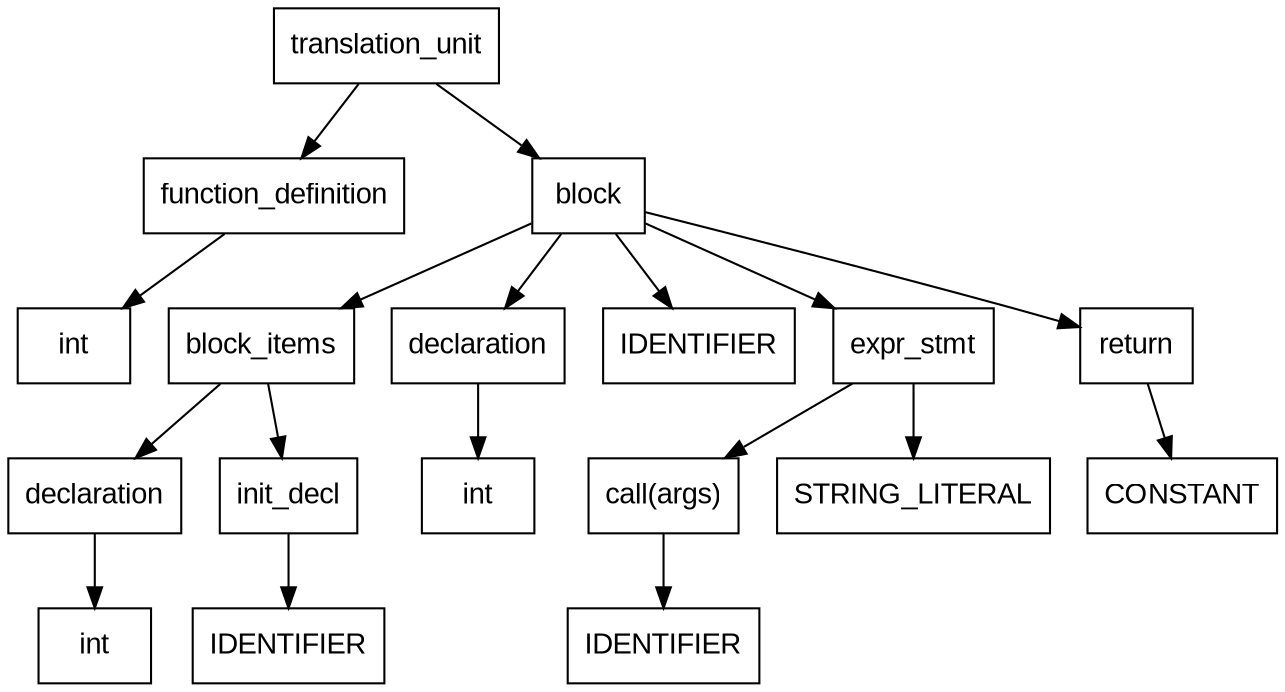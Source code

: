 digraph ParseTree {
node [shape=box, fontname="Arial"];
edge [fontname="Arial"];
  node1 [label="translation_unit"];
  node2 [label="function_definition"];
  node1 -> node2;
  node3 [label="int"];
  node2 -> node3;
  node4 [label="block"];
  node1 -> node4;
  node5 [label="block_items"];
  node4 -> node5;
  node6 [label="declaration"];
  node5 -> node6;
  node7 [label="int"];
  node6 -> node7;
  node8 [label="init_decl"];
  node5 -> node8;
  node9 [label="IDENTIFIER"];
  node8 -> node9;
  node10 [label="declaration"];
  node4 -> node10;
  node11 [label="int"];
  node10 -> node11;
  node12 [label="IDENTIFIER"];
  node4 -> node12;
  node13 [label="expr_stmt"];
  node4 -> node13;
  node14 [label="call(args)"];
  node13 -> node14;
  node15 [label="IDENTIFIER"];
  node14 -> node15;
  node16 [label="STRING_LITERAL"];
  node13 -> node16;
  node17 [label="return"];
  node4 -> node17;
  node18 [label="CONSTANT"];
  node17 -> node18;
}